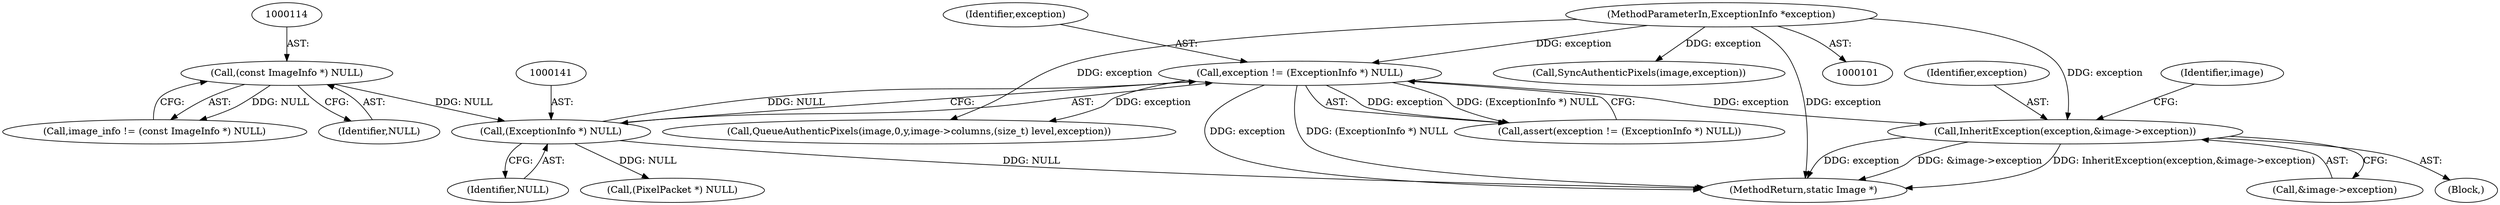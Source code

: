 digraph "0_ImageMagick_f6e9d0d9955e85bdd7540b251cd50d598dacc5e6_22@pointer" {
"1000217" [label="(Call,InheritException(exception,&image->exception))"];
"1000138" [label="(Call,exception != (ExceptionInfo *) NULL)"];
"1000103" [label="(MethodParameterIn,ExceptionInfo *exception)"];
"1000140" [label="(Call,(ExceptionInfo *) NULL)"];
"1000113" [label="(Call,(const ImageInfo *) NULL)"];
"1000219" [label="(Call,&image->exception)"];
"1000218" [label="(Identifier,exception)"];
"1000142" [label="(Identifier,NULL)"];
"1000217" [label="(Call,InheritException(exception,&image->exception))"];
"1000350" [label="(Call,SyncAuthenticPixels(image,exception))"];
"1000139" [label="(Identifier,exception)"];
"1000111" [label="(Call,image_info != (const ImageInfo *) NULL)"];
"1000113" [label="(Call,(const ImageInfo *) NULL)"];
"1000254" [label="(Call,QueueAuthenticPixels(image,0,y,image->columns,(size_t) level,exception))"];
"1000216" [label="(Block,)"];
"1000268" [label="(Call,(PixelPacket *) NULL)"];
"1000103" [label="(MethodParameterIn,ExceptionInfo *exception)"];
"1000115" [label="(Identifier,NULL)"];
"1000140" [label="(Call,(ExceptionInfo *) NULL)"];
"1000225" [label="(Identifier,image)"];
"1000138" [label="(Call,exception != (ExceptionInfo *) NULL)"];
"1000360" [label="(MethodReturn,static Image *)"];
"1000137" [label="(Call,assert(exception != (ExceptionInfo *) NULL))"];
"1000217" -> "1000216"  [label="AST: "];
"1000217" -> "1000219"  [label="CFG: "];
"1000218" -> "1000217"  [label="AST: "];
"1000219" -> "1000217"  [label="AST: "];
"1000225" -> "1000217"  [label="CFG: "];
"1000217" -> "1000360"  [label="DDG: &image->exception"];
"1000217" -> "1000360"  [label="DDG: InheritException(exception,&image->exception)"];
"1000217" -> "1000360"  [label="DDG: exception"];
"1000138" -> "1000217"  [label="DDG: exception"];
"1000103" -> "1000217"  [label="DDG: exception"];
"1000138" -> "1000137"  [label="AST: "];
"1000138" -> "1000140"  [label="CFG: "];
"1000139" -> "1000138"  [label="AST: "];
"1000140" -> "1000138"  [label="AST: "];
"1000137" -> "1000138"  [label="CFG: "];
"1000138" -> "1000360"  [label="DDG: exception"];
"1000138" -> "1000360"  [label="DDG: (ExceptionInfo *) NULL"];
"1000138" -> "1000137"  [label="DDG: exception"];
"1000138" -> "1000137"  [label="DDG: (ExceptionInfo *) NULL"];
"1000103" -> "1000138"  [label="DDG: exception"];
"1000140" -> "1000138"  [label="DDG: NULL"];
"1000138" -> "1000254"  [label="DDG: exception"];
"1000103" -> "1000101"  [label="AST: "];
"1000103" -> "1000360"  [label="DDG: exception"];
"1000103" -> "1000254"  [label="DDG: exception"];
"1000103" -> "1000350"  [label="DDG: exception"];
"1000140" -> "1000142"  [label="CFG: "];
"1000141" -> "1000140"  [label="AST: "];
"1000142" -> "1000140"  [label="AST: "];
"1000140" -> "1000360"  [label="DDG: NULL"];
"1000113" -> "1000140"  [label="DDG: NULL"];
"1000140" -> "1000268"  [label="DDG: NULL"];
"1000113" -> "1000111"  [label="AST: "];
"1000113" -> "1000115"  [label="CFG: "];
"1000114" -> "1000113"  [label="AST: "];
"1000115" -> "1000113"  [label="AST: "];
"1000111" -> "1000113"  [label="CFG: "];
"1000113" -> "1000111"  [label="DDG: NULL"];
}
